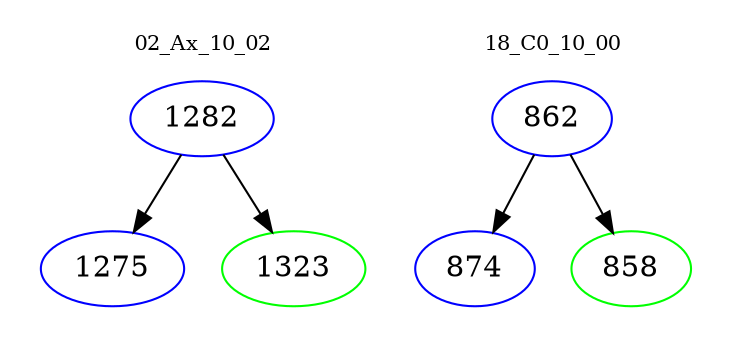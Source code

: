digraph{
subgraph cluster_0 {
color = white
label = "02_Ax_10_02";
fontsize=10;
T0_1282 [label="1282", color="blue"]
T0_1282 -> T0_1275 [color="black"]
T0_1275 [label="1275", color="blue"]
T0_1282 -> T0_1323 [color="black"]
T0_1323 [label="1323", color="green"]
}
subgraph cluster_1 {
color = white
label = "18_C0_10_00";
fontsize=10;
T1_862 [label="862", color="blue"]
T1_862 -> T1_874 [color="black"]
T1_874 [label="874", color="blue"]
T1_862 -> T1_858 [color="black"]
T1_858 [label="858", color="green"]
}
}
